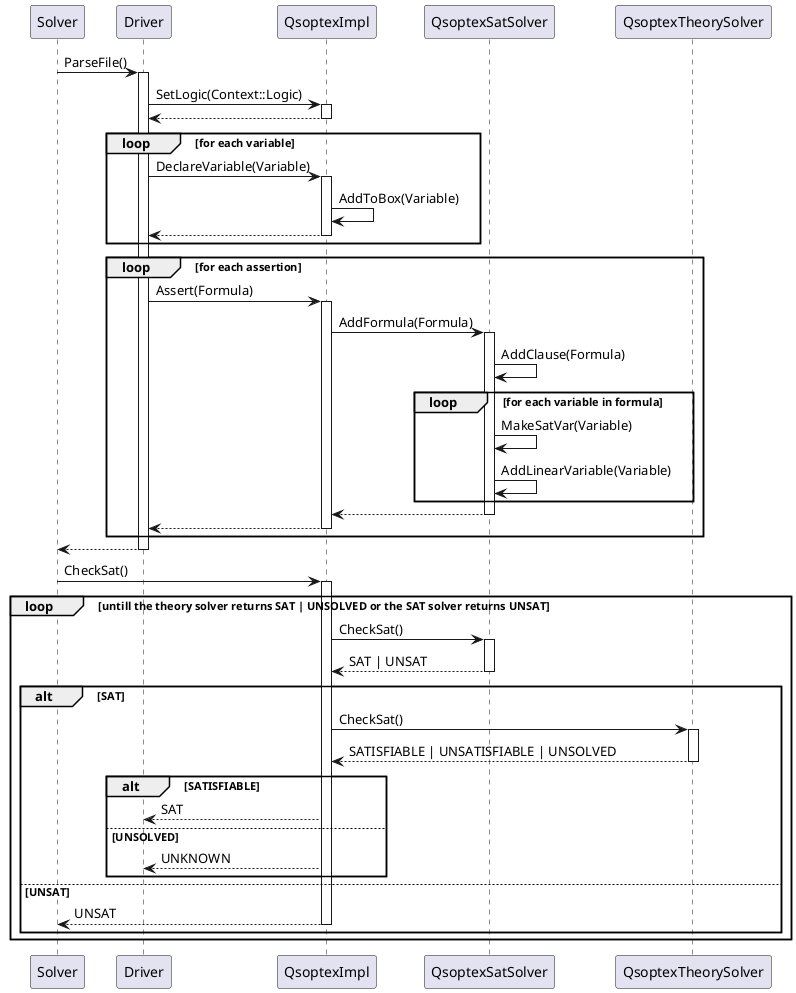 @startuml qsoptex

skinparam Shadowing false

participant Solver
participant Driver
participant QsoptexImpl
participant QsoptexSatSolver
participant QsoptexTheorySolver

Solver -> Driver ++: ParseFile()

Driver -> QsoptexImpl ++: SetLogic(Context::Logic)
return

loop for each variable
    Driver -> QsoptexImpl ++: DeclareVariable(Variable)
    QsoptexImpl -> QsoptexImpl : AddToBox(Variable)
    return
end

loop for each assertion
    Driver -> QsoptexImpl ++: Assert(Formula)
    QsoptexImpl -> QsoptexSatSolver ++: AddFormula(Formula)
    QsoptexSatSolver -> QsoptexSatSolver : AddClause(Formula)
    loop for each variable in formula
        QsoptexSatSolver -> QsoptexSatSolver : MakeSatVar(Variable)
        QsoptexSatSolver -> QsoptexSatSolver : AddLinearVariable(Variable)
    end
    return
    return
end

return

Solver -> QsoptexImpl ++: CheckSat()
loop untill the theory solver returns SAT | UNSOLVED or the SAT solver returns UNSAT
    QsoptexImpl -> QsoptexSatSolver ++: CheckSat()
    return SAT | UNSAT

    alt SAT
        QsoptexImpl -> QsoptexTheorySolver ++: CheckSat()
        return SATISFIABLE | UNSATISFIABLE | UNSOLVED
        alt SATISFIABLE
            QsoptexImpl --> Driver : SAT
        else UNSOLVED
            QsoptexImpl --> Driver : UNKNOWN
        end
    else UNSAT
        return UNSAT
    end
end

@enduml

